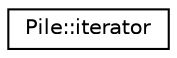 digraph "Graphical Class Hierarchy"
{
  edge [fontname="Helvetica",fontsize="10",labelfontname="Helvetica",labelfontsize="10"];
  node [fontname="Helvetica",fontsize="10",shape=record];
  rankdir="LR";
  Node1 [label="Pile::iterator",height=0.2,width=0.4,color="black", fillcolor="white", style="filled",URL="$class_pile_1_1iterator.html"];
}
